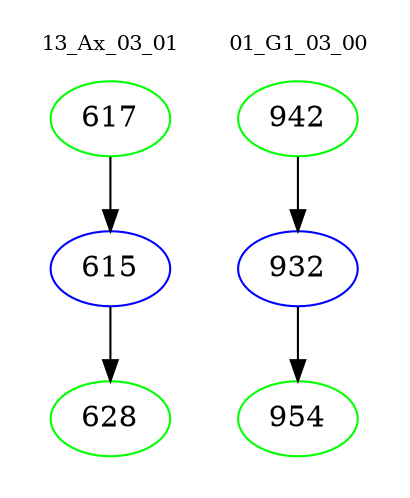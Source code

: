 digraph{
subgraph cluster_0 {
color = white
label = "13_Ax_03_01";
fontsize=10;
T0_617 [label="617", color="green"]
T0_617 -> T0_615 [color="black"]
T0_615 [label="615", color="blue"]
T0_615 -> T0_628 [color="black"]
T0_628 [label="628", color="green"]
}
subgraph cluster_1 {
color = white
label = "01_G1_03_00";
fontsize=10;
T1_942 [label="942", color="green"]
T1_942 -> T1_932 [color="black"]
T1_932 [label="932", color="blue"]
T1_932 -> T1_954 [color="black"]
T1_954 [label="954", color="green"]
}
}
